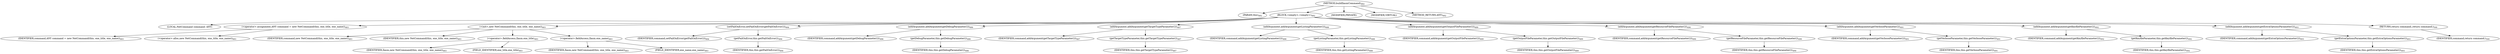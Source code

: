 digraph "buildIlasmCommand" {  
"591" [label = <(METHOD,buildIlasmCommand)<SUB>482</SUB>> ]
"25" [label = <(PARAM,this)<SUB>482</SUB>> ]
"592" [label = <(BLOCK,&lt;empty&gt;,&lt;empty&gt;)<SUB>482</SUB>> ]
"27" [label = <(LOCAL,NetCommand command: ANY)> ]
"593" [label = <(&lt;operator&gt;.assignment,ANY command = new NetCommand(this, exe_title, exe_name))<SUB>483</SUB>> ]
"594" [label = <(IDENTIFIER,command,ANY command = new NetCommand(this, exe_title, exe_name))<SUB>483</SUB>> ]
"595" [label = <(&lt;operator&gt;.alloc,new NetCommand(this, exe_title, exe_name))<SUB>483</SUB>> ]
"596" [label = <(&lt;init&gt;,new NetCommand(this, exe_title, exe_name))<SUB>483</SUB>> ]
"26" [label = <(IDENTIFIER,command,new NetCommand(this, exe_title, exe_name))<SUB>483</SUB>> ]
"24" [label = <(IDENTIFIER,this,new NetCommand(this, exe_title, exe_name))<SUB>483</SUB>> ]
"597" [label = <(&lt;operator&gt;.fieldAccess,Ilasm.exe_title)<SUB>483</SUB>> ]
"598" [label = <(IDENTIFIER,Ilasm,new NetCommand(this, exe_title, exe_name))<SUB>483</SUB>> ]
"599" [label = <(FIELD_IDENTIFIER,exe_title,exe_title)<SUB>483</SUB>> ]
"600" [label = <(&lt;operator&gt;.fieldAccess,Ilasm.exe_name)<SUB>483</SUB>> ]
"601" [label = <(IDENTIFIER,Ilasm,new NetCommand(this, exe_title, exe_name))<SUB>483</SUB>> ]
"602" [label = <(FIELD_IDENTIFIER,exe_name,exe_name)<SUB>483</SUB>> ]
"603" [label = <(setFailOnError,setFailOnError(getFailOnError()))<SUB>484</SUB>> ]
"604" [label = <(IDENTIFIER,command,setFailOnError(getFailOnError()))<SUB>484</SUB>> ]
"605" [label = <(getFailOnError,this.getFailOnError())<SUB>484</SUB>> ]
"28" [label = <(IDENTIFIER,this,this.getFailOnError())<SUB>484</SUB>> ]
"606" [label = <(addArgument,addArgument(getDebugParameter()))<SUB>486</SUB>> ]
"607" [label = <(IDENTIFIER,command,addArgument(getDebugParameter()))<SUB>486</SUB>> ]
"608" [label = <(getDebugParameter,this.getDebugParameter())<SUB>486</SUB>> ]
"29" [label = <(IDENTIFIER,this,this.getDebugParameter())<SUB>486</SUB>> ]
"609" [label = <(addArgument,addArgument(getTargetTypeParameter()))<SUB>487</SUB>> ]
"610" [label = <(IDENTIFIER,command,addArgument(getTargetTypeParameter()))<SUB>487</SUB>> ]
"611" [label = <(getTargetTypeParameter,this.getTargetTypeParameter())<SUB>487</SUB>> ]
"30" [label = <(IDENTIFIER,this,this.getTargetTypeParameter())<SUB>487</SUB>> ]
"612" [label = <(addArgument,addArgument(getListingParameter()))<SUB>488</SUB>> ]
"613" [label = <(IDENTIFIER,command,addArgument(getListingParameter()))<SUB>488</SUB>> ]
"614" [label = <(getListingParameter,this.getListingParameter())<SUB>488</SUB>> ]
"31" [label = <(IDENTIFIER,this,this.getListingParameter())<SUB>488</SUB>> ]
"615" [label = <(addArgument,addArgument(getOutputFileParameter()))<SUB>489</SUB>> ]
"616" [label = <(IDENTIFIER,command,addArgument(getOutputFileParameter()))<SUB>489</SUB>> ]
"617" [label = <(getOutputFileParameter,this.getOutputFileParameter())<SUB>489</SUB>> ]
"32" [label = <(IDENTIFIER,this,this.getOutputFileParameter())<SUB>489</SUB>> ]
"618" [label = <(addArgument,addArgument(getResourceFileParameter()))<SUB>490</SUB>> ]
"619" [label = <(IDENTIFIER,command,addArgument(getResourceFileParameter()))<SUB>490</SUB>> ]
"620" [label = <(getResourceFileParameter,this.getResourceFileParameter())<SUB>490</SUB>> ]
"33" [label = <(IDENTIFIER,this,this.getResourceFileParameter())<SUB>490</SUB>> ]
"621" [label = <(addArgument,addArgument(getVerboseParameter()))<SUB>491</SUB>> ]
"622" [label = <(IDENTIFIER,command,addArgument(getVerboseParameter()))<SUB>491</SUB>> ]
"623" [label = <(getVerboseParameter,this.getVerboseParameter())<SUB>491</SUB>> ]
"34" [label = <(IDENTIFIER,this,this.getVerboseParameter())<SUB>491</SUB>> ]
"624" [label = <(addArgument,addArgument(getKeyfileParameter()))<SUB>492</SUB>> ]
"625" [label = <(IDENTIFIER,command,addArgument(getKeyfileParameter()))<SUB>492</SUB>> ]
"626" [label = <(getKeyfileParameter,this.getKeyfileParameter())<SUB>492</SUB>> ]
"35" [label = <(IDENTIFIER,this,this.getKeyfileParameter())<SUB>492</SUB>> ]
"627" [label = <(addArgument,addArgument(getExtraOptionsParameter()))<SUB>493</SUB>> ]
"628" [label = <(IDENTIFIER,command,addArgument(getExtraOptionsParameter()))<SUB>493</SUB>> ]
"629" [label = <(getExtraOptionsParameter,this.getExtraOptionsParameter())<SUB>493</SUB>> ]
"36" [label = <(IDENTIFIER,this,this.getExtraOptionsParameter())<SUB>493</SUB>> ]
"630" [label = <(RETURN,return command;,return command;)<SUB>500</SUB>> ]
"631" [label = <(IDENTIFIER,command,return command;)<SUB>500</SUB>> ]
"632" [label = <(MODIFIER,PRIVATE)> ]
"633" [label = <(MODIFIER,VIRTUAL)> ]
"634" [label = <(METHOD_RETURN,ANY)<SUB>482</SUB>> ]
  "591" -> "25" 
  "591" -> "592" 
  "591" -> "632" 
  "591" -> "633" 
  "591" -> "634" 
  "592" -> "27" 
  "592" -> "593" 
  "592" -> "596" 
  "592" -> "603" 
  "592" -> "606" 
  "592" -> "609" 
  "592" -> "612" 
  "592" -> "615" 
  "592" -> "618" 
  "592" -> "621" 
  "592" -> "624" 
  "592" -> "627" 
  "592" -> "630" 
  "593" -> "594" 
  "593" -> "595" 
  "596" -> "26" 
  "596" -> "24" 
  "596" -> "597" 
  "596" -> "600" 
  "597" -> "598" 
  "597" -> "599" 
  "600" -> "601" 
  "600" -> "602" 
  "603" -> "604" 
  "603" -> "605" 
  "605" -> "28" 
  "606" -> "607" 
  "606" -> "608" 
  "608" -> "29" 
  "609" -> "610" 
  "609" -> "611" 
  "611" -> "30" 
  "612" -> "613" 
  "612" -> "614" 
  "614" -> "31" 
  "615" -> "616" 
  "615" -> "617" 
  "617" -> "32" 
  "618" -> "619" 
  "618" -> "620" 
  "620" -> "33" 
  "621" -> "622" 
  "621" -> "623" 
  "623" -> "34" 
  "624" -> "625" 
  "624" -> "626" 
  "626" -> "35" 
  "627" -> "628" 
  "627" -> "629" 
  "629" -> "36" 
  "630" -> "631" 
}
